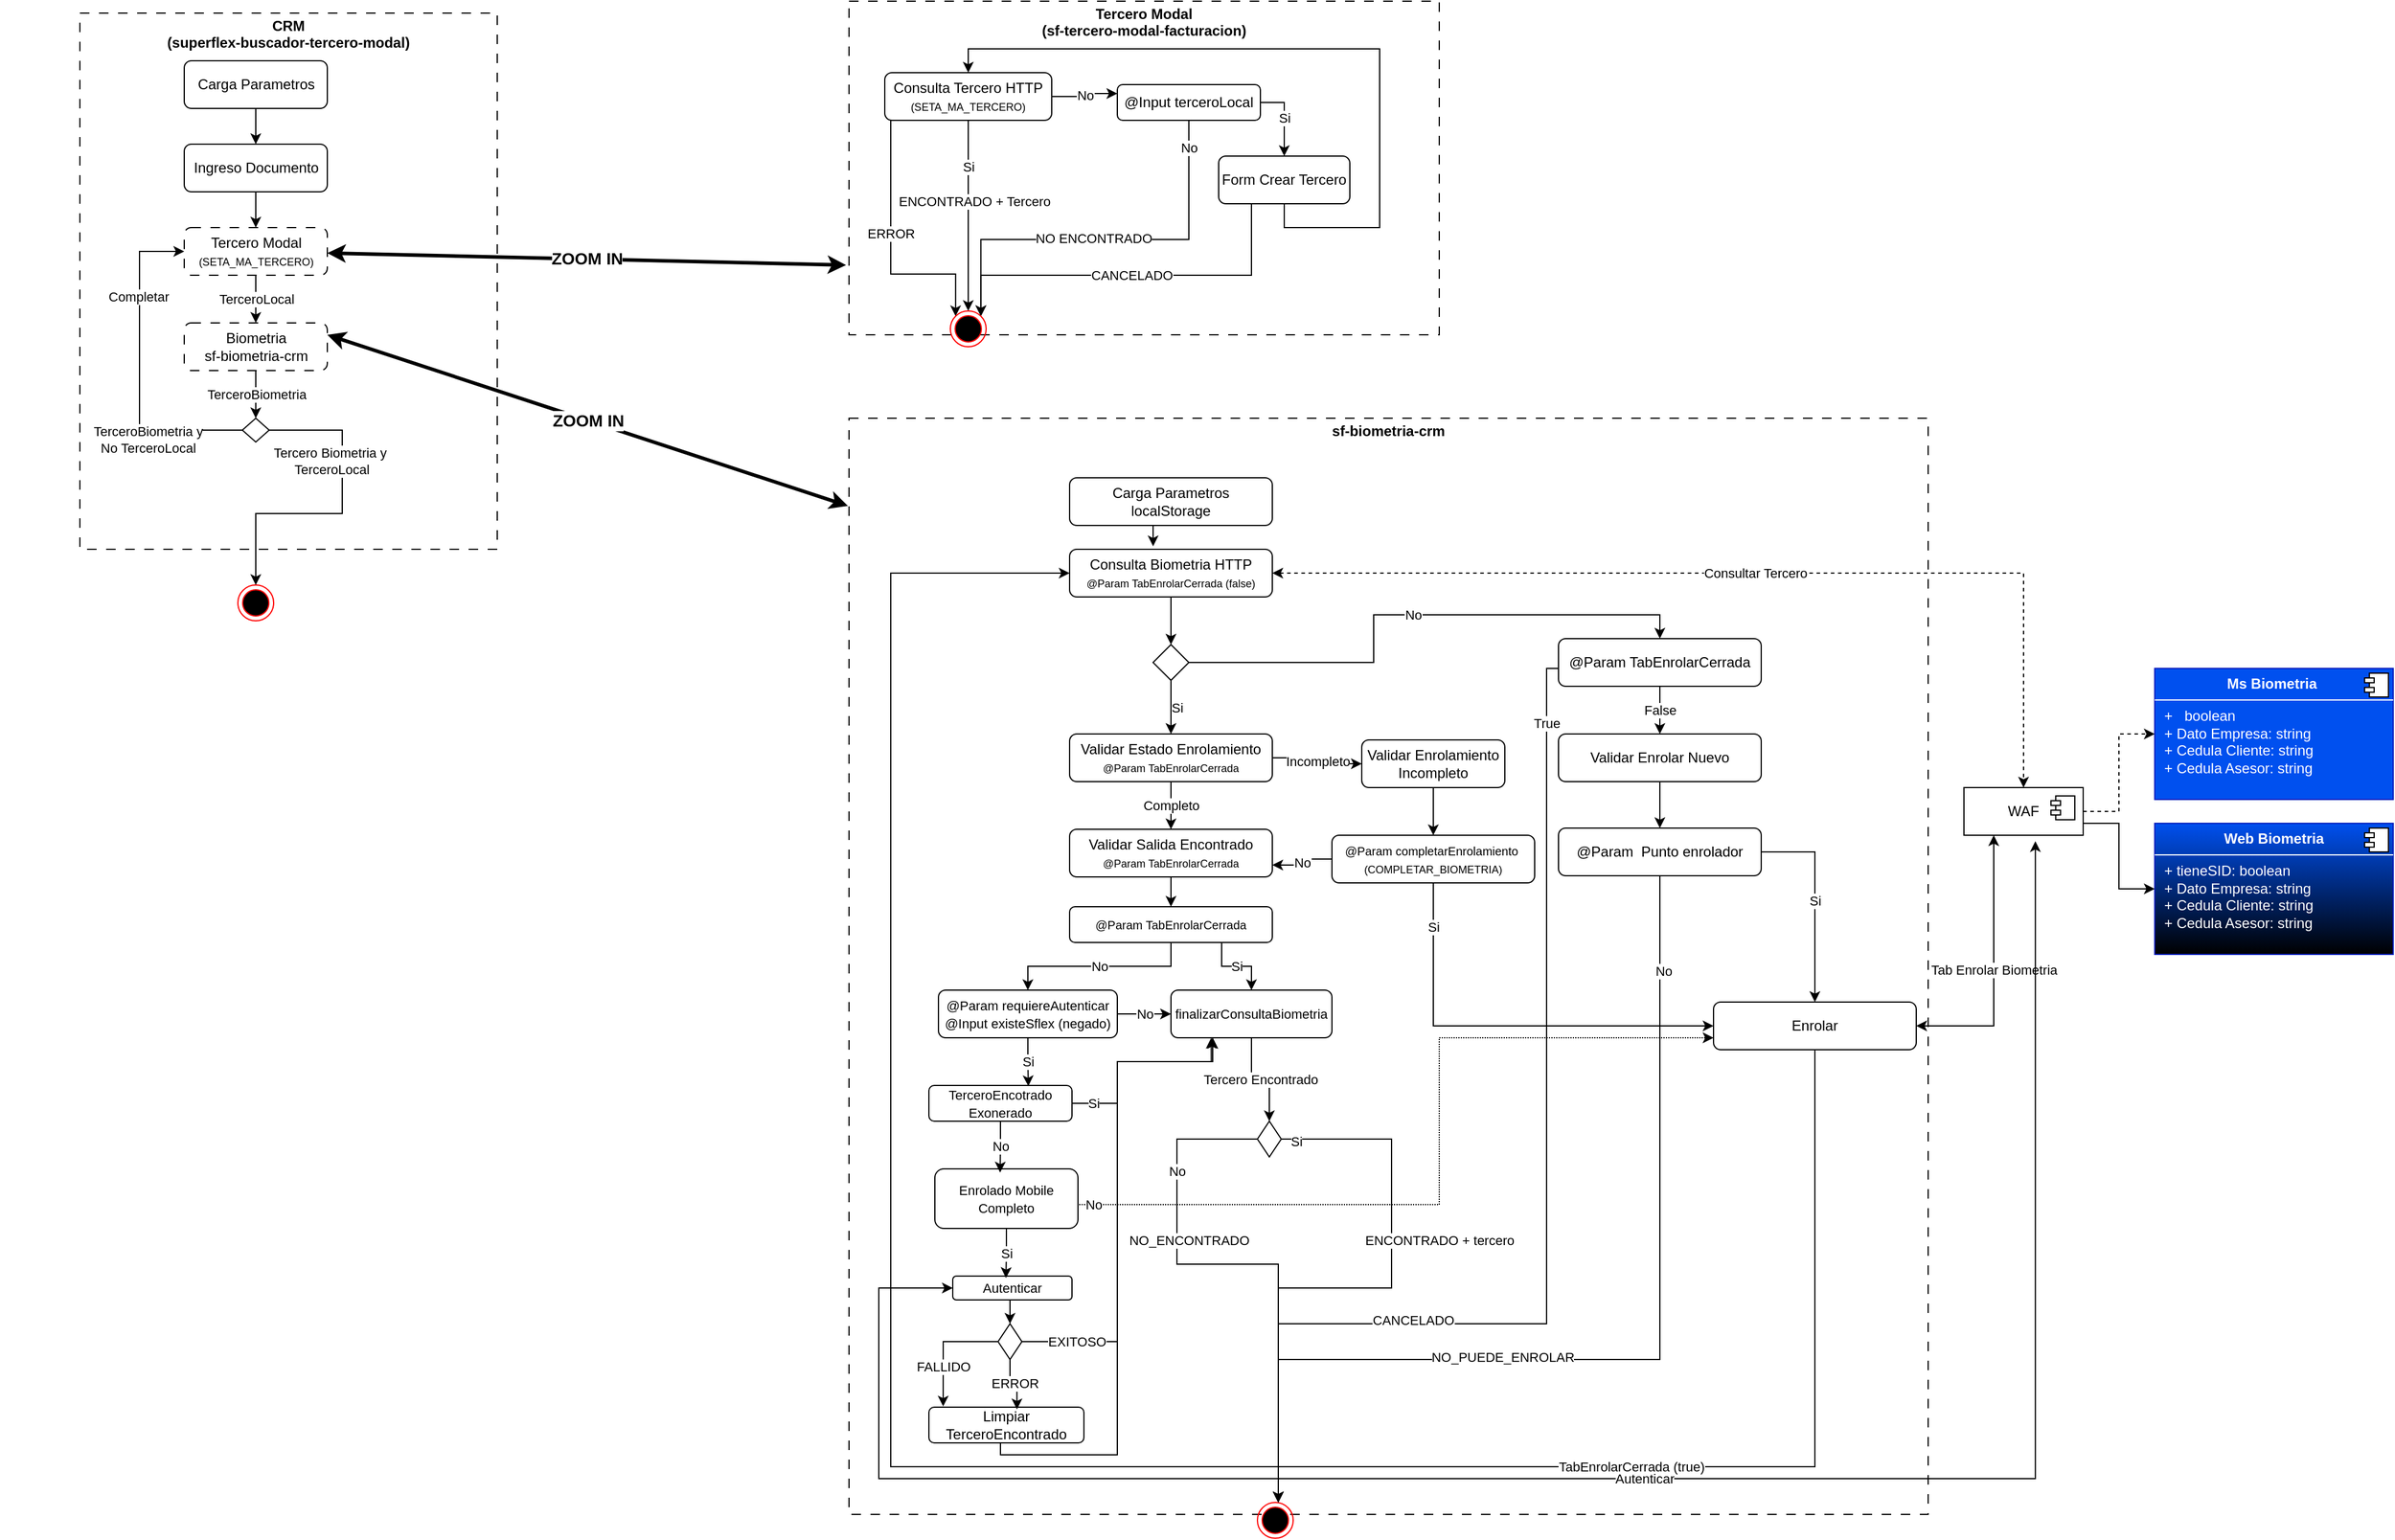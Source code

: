 <mxfile version="28.2.7" pages="3">
  <diagram name="Biometria" id="79feQSnU4Pidzu1CZ-s2">
    <mxGraphModel dx="2067" dy="664" grid="1" gridSize="10" guides="1" tooltips="1" connect="1" arrows="1" fold="1" page="1" pageScale="1" pageWidth="827" pageHeight="1169" math="0" shadow="0">
      <root>
        <mxCell id="0" />
        <mxCell id="1" parent="0" />
        <mxCell id="iM0kwQm8p51LJtU4cZIR-3" value="&lt;p style=&quot;margin:0px;margin-top:4px;text-align:center;&quot;&gt;&lt;b&gt;sf-biometria-crm&lt;/b&gt;&lt;/p&gt;" style="verticalAlign=top;align=left;overflow=fill;html=1;whiteSpace=wrap;fillColor=none;dashed=1;dashPattern=8 8;movable=1;resizable=1;rotatable=1;deletable=1;editable=1;locked=0;connectable=1;" parent="1" vertex="1">
          <mxGeometry x="635" y="380" width="905" height="920" as="geometry" />
        </mxCell>
        <mxCell id="RccVyEAkZwotTlq0w3yM-35" value="&lt;p style=&quot;margin:0px;margin-top:4px;text-align:center;&quot;&gt;&lt;b&gt;Tercero Modal&lt;br&gt;(&lt;/b&gt;&lt;span style=&quot;background-color: transparent; text-align: left;&quot;&gt;&lt;b&gt;sf-tercero-modal-facturacion&lt;/b&gt;&lt;/span&gt;&lt;b style=&quot;background-color: transparent; color: light-dark(rgb(0, 0, 0), rgb(255, 255, 255));&quot;&gt;)&lt;/b&gt;&lt;/p&gt;" style="verticalAlign=top;align=left;overflow=fill;html=1;whiteSpace=wrap;fillColor=none;dashed=1;dashPattern=8 8;movable=1;resizable=1;rotatable=1;deletable=1;editable=1;locked=0;connectable=1;" parent="1" vertex="1">
          <mxGeometry x="635" y="30" width="495" height="280" as="geometry" />
        </mxCell>
        <mxCell id="X6Sh0__TMbGUzA7Gqcqy-39" value="&lt;p style=&quot;margin:0px;margin-top:4px;text-align:center;&quot;&gt;&lt;b&gt;CRM&lt;br&gt;(&lt;/b&gt;&lt;span style=&quot;background-color: transparent; text-align: left;&quot;&gt;&lt;b&gt;superflex-buscador-tercero-modal&lt;/b&gt;&lt;/span&gt;&lt;b style=&quot;background-color: transparent; color: light-dark(rgb(0, 0, 0), rgb(255, 255, 255));&quot;&gt;)&lt;/b&gt;&lt;/p&gt;" style="verticalAlign=top;align=left;overflow=fill;html=1;whiteSpace=wrap;fillColor=none;dashed=1;dashPattern=8 8;movable=1;resizable=1;rotatable=1;deletable=1;editable=1;locked=0;connectable=1;" parent="1" vertex="1">
          <mxGeometry x="-10" y="40" width="350" height="450" as="geometry" />
        </mxCell>
        <mxCell id="RccVyEAkZwotTlq0w3yM-5" style="edgeStyle=orthogonalEdgeStyle;rounded=0;orthogonalLoop=1;jettySize=auto;html=1;exitX=0.5;exitY=1;exitDx=0;exitDy=0;entryX=0.5;entryY=0;entryDx=0;entryDy=0;" parent="1" source="HmaoinRIms51j2_bCa36-4" target="HmaoinRIms51j2_bCa36-5" edge="1">
          <mxGeometry relative="1" as="geometry" />
        </mxCell>
        <mxCell id="HmaoinRIms51j2_bCa36-4" value="Carga Parametros" style="rounded=1;whiteSpace=wrap;html=1;" parent="1" vertex="1">
          <mxGeometry x="77.5" y="80" width="120" height="40" as="geometry" />
        </mxCell>
        <mxCell id="RccVyEAkZwotTlq0w3yM-6" style="edgeStyle=orthogonalEdgeStyle;rounded=0;orthogonalLoop=1;jettySize=auto;html=1;exitX=0.5;exitY=1;exitDx=0;exitDy=0;entryX=0.5;entryY=0;entryDx=0;entryDy=0;" parent="1" source="HmaoinRIms51j2_bCa36-5" target="RccVyEAkZwotTlq0w3yM-1" edge="1">
          <mxGeometry relative="1" as="geometry" />
        </mxCell>
        <mxCell id="HmaoinRIms51j2_bCa36-5" value="Ingreso Documento" style="rounded=1;whiteSpace=wrap;html=1;" parent="1" vertex="1">
          <mxGeometry x="77.5" y="150" width="120" height="40" as="geometry" />
        </mxCell>
        <mxCell id="X6Sh0__TMbGUzA7Gqcqy-38" style="edgeStyle=orthogonalEdgeStyle;shape=filledEdge;rounded=0;orthogonalLoop=1;jettySize=auto;html=1;exitX=0;exitY=0.5;exitDx=0;exitDy=0;entryX=1;entryY=0.75;entryDx=0;entryDy=0;strokeColor=none;" parent="1" source="X6Sh0__TMbGUzA7Gqcqy-1" edge="1">
          <mxGeometry relative="1" as="geometry">
            <mxPoint x="-70" y="427.5" as="targetPoint" />
          </mxGeometry>
        </mxCell>
        <mxCell id="RwUqI0abXCMa0se8SLh3-4" value="TerceroBiometria" style="edgeStyle=orthogonalEdgeStyle;rounded=0;orthogonalLoop=1;jettySize=auto;html=1;exitX=0.5;exitY=1;exitDx=0;exitDy=0;entryX=0.5;entryY=0;entryDx=0;entryDy=0;" edge="1" parent="1" source="X6Sh0__TMbGUzA7Gqcqy-1" target="RwUqI0abXCMa0se8SLh3-3">
          <mxGeometry relative="1" as="geometry" />
        </mxCell>
        <mxCell id="X6Sh0__TMbGUzA7Gqcqy-1" value="Biometria&lt;br&gt;sf-biometria-crm" style="rounded=1;whiteSpace=wrap;html=1;dashed=1;dashPattern=8 8;" parent="1" vertex="1">
          <mxGeometry x="77.5" y="300" width="120" height="40" as="geometry" />
        </mxCell>
        <mxCell id="X6Sh0__TMbGUzA7Gqcqy-19" value="" style="ellipse;html=1;shape=endState;fillColor=#000000;strokeColor=#ff0000;" parent="1" vertex="1">
          <mxGeometry x="122.5" y="520" width="30" height="30" as="geometry" />
        </mxCell>
        <mxCell id="RccVyEAkZwotTlq0w3yM-40" value="TerceroLocal" style="edgeStyle=orthogonalEdgeStyle;rounded=0;orthogonalLoop=1;jettySize=auto;html=1;exitX=0.5;exitY=1;exitDx=0;exitDy=0;entryX=0.5;entryY=0;entryDx=0;entryDy=0;" parent="1" source="RccVyEAkZwotTlq0w3yM-1" target="X6Sh0__TMbGUzA7Gqcqy-1" edge="1">
          <mxGeometry relative="1" as="geometry" />
        </mxCell>
        <mxCell id="RccVyEAkZwotTlq0w3yM-1" value="Tercero Modal&lt;br&gt;&lt;font style=&quot;font-size: 9px;&quot;&gt;(SETA_MA_TERCERO)&lt;/font&gt;" style="rounded=1;whiteSpace=wrap;html=1;dashed=1;dashPattern=8 8;" parent="1" vertex="1">
          <mxGeometry x="77.5" y="220" width="120" height="40" as="geometry" />
        </mxCell>
        <mxCell id="RccVyEAkZwotTlq0w3yM-29" value="Si" style="edgeStyle=orthogonalEdgeStyle;rounded=0;orthogonalLoop=1;jettySize=auto;html=1;exitX=1;exitY=0.5;exitDx=0;exitDy=0;entryX=0.5;entryY=0;entryDx=0;entryDy=0;" parent="1" source="RccVyEAkZwotTlq0w3yM-19" target="RccVyEAkZwotTlq0w3yM-21" edge="1">
          <mxGeometry relative="1" as="geometry" />
        </mxCell>
        <mxCell id="RccVyEAkZwotTlq0w3yM-30" value="No" style="edgeStyle=orthogonalEdgeStyle;rounded=0;orthogonalLoop=1;jettySize=auto;html=1;exitX=0.5;exitY=1;exitDx=0;exitDy=0;entryX=1;entryY=0;entryDx=0;entryDy=0;" parent="1" source="RccVyEAkZwotTlq0w3yM-19" target="RccVyEAkZwotTlq0w3yM-24" edge="1">
          <mxGeometry x="-0.868" relative="1" as="geometry">
            <Array as="points">
              <mxPoint x="920" y="230" />
              <mxPoint x="746" y="230" />
            </Array>
            <mxPoint as="offset" />
          </mxGeometry>
        </mxCell>
        <mxCell id="s5DtrQqLhLhF_YjMLTpa-4" value="NO ENCONTRADO" style="edgeLabel;html=1;align=center;verticalAlign=middle;resizable=0;points=[];" parent="RccVyEAkZwotTlq0w3yM-30" vertex="1" connectable="0">
          <mxGeometry x="0.247" y="-1" relative="1" as="geometry">
            <mxPoint x="31" as="offset" />
          </mxGeometry>
        </mxCell>
        <mxCell id="RccVyEAkZwotTlq0w3yM-19" value="@Input terceroLocal" style="rounded=1;whiteSpace=wrap;html=1;" parent="1" vertex="1">
          <mxGeometry x="860" y="100" width="120" height="30" as="geometry" />
        </mxCell>
        <mxCell id="RccVyEAkZwotTlq0w3yM-22" value="No" style="edgeStyle=orthogonalEdgeStyle;rounded=0;orthogonalLoop=1;jettySize=auto;html=1;exitX=1;exitY=0.5;exitDx=0;exitDy=0;entryX=0;entryY=0.25;entryDx=0;entryDy=0;" parent="1" source="RccVyEAkZwotTlq0w3yM-20" target="RccVyEAkZwotTlq0w3yM-19" edge="1">
          <mxGeometry relative="1" as="geometry" />
        </mxCell>
        <mxCell id="RccVyEAkZwotTlq0w3yM-23" style="edgeStyle=orthogonalEdgeStyle;rounded=0;orthogonalLoop=1;jettySize=auto;html=1;exitX=0.5;exitY=1;exitDx=0;exitDy=0;entryX=0.5;entryY=0;entryDx=0;entryDy=0;" parent="1" source="RccVyEAkZwotTlq0w3yM-20" target="RccVyEAkZwotTlq0w3yM-24" edge="1">
          <mxGeometry relative="1" as="geometry">
            <mxPoint x="755" y="220" as="targetPoint" />
            <Array as="points">
              <mxPoint x="735" y="180" />
              <mxPoint x="735" y="180" />
            </Array>
          </mxGeometry>
        </mxCell>
        <mxCell id="RccVyEAkZwotTlq0w3yM-25" value="Si" style="edgeLabel;html=1;align=center;verticalAlign=middle;resizable=0;points=[];" parent="RccVyEAkZwotTlq0w3yM-23" vertex="1" connectable="0">
          <mxGeometry x="0.061" relative="1" as="geometry">
            <mxPoint y="-46" as="offset" />
          </mxGeometry>
        </mxCell>
        <mxCell id="s5DtrQqLhLhF_YjMLTpa-3" value="ENCONTRADO + Tercero" style="edgeLabel;html=1;align=center;verticalAlign=middle;resizable=0;points=[];" parent="RccVyEAkZwotTlq0w3yM-23" vertex="1" connectable="0">
          <mxGeometry x="-0.006" y="1" relative="1" as="geometry">
            <mxPoint x="4" y="-12" as="offset" />
          </mxGeometry>
        </mxCell>
        <mxCell id="NqkHX3YFLql1CINNXmnb-1" value="ERROR" style="edgeStyle=orthogonalEdgeStyle;rounded=0;orthogonalLoop=1;jettySize=auto;html=1;exitX=0.25;exitY=1;exitDx=0;exitDy=0;entryX=0;entryY=0;entryDx=0;entryDy=0;" parent="1" source="RccVyEAkZwotTlq0w3yM-20" target="RccVyEAkZwotTlq0w3yM-24" edge="1">
          <mxGeometry relative="1" as="geometry">
            <Array as="points">
              <mxPoint x="670" y="130" />
              <mxPoint x="670" y="259" />
            </Array>
          </mxGeometry>
        </mxCell>
        <mxCell id="RccVyEAkZwotTlq0w3yM-20" value="Consulta Tercero HTTP&lt;br&gt;&lt;font style=&quot;font-size: 9px;&quot;&gt;(SETA_MA_TERCERO)&lt;/font&gt;" style="rounded=1;whiteSpace=wrap;html=1;" parent="1" vertex="1">
          <mxGeometry x="665" y="90" width="140" height="40" as="geometry" />
        </mxCell>
        <mxCell id="RccVyEAkZwotTlq0w3yM-36" style="edgeStyle=orthogonalEdgeStyle;rounded=0;orthogonalLoop=1;jettySize=auto;html=1;exitX=0.5;exitY=1;exitDx=0;exitDy=0;entryX=0.5;entryY=0;entryDx=0;entryDy=0;" parent="1" source="RccVyEAkZwotTlq0w3yM-21" target="RccVyEAkZwotTlq0w3yM-20" edge="1">
          <mxGeometry relative="1" as="geometry">
            <Array as="points">
              <mxPoint x="1000" y="220" />
              <mxPoint x="1080" y="220" />
              <mxPoint x="1080" y="70" />
              <mxPoint x="735" y="70" />
            </Array>
          </mxGeometry>
        </mxCell>
        <mxCell id="NqkHX3YFLql1CINNXmnb-2" value="CANCELADO" style="edgeStyle=orthogonalEdgeStyle;rounded=0;orthogonalLoop=1;jettySize=auto;html=1;exitX=0.25;exitY=1;exitDx=0;exitDy=0;entryX=1;entryY=0;entryDx=0;entryDy=0;" parent="1" source="RccVyEAkZwotTlq0w3yM-21" target="RccVyEAkZwotTlq0w3yM-24" edge="1">
          <mxGeometry relative="1" as="geometry">
            <Array as="points">
              <mxPoint x="973" y="260" />
              <mxPoint x="746" y="260" />
            </Array>
          </mxGeometry>
        </mxCell>
        <mxCell id="RccVyEAkZwotTlq0w3yM-21" value="Form Crear Tercero" style="rounded=1;whiteSpace=wrap;html=1;" parent="1" vertex="1">
          <mxGeometry x="945" y="160" width="110" height="40" as="geometry" />
        </mxCell>
        <mxCell id="RccVyEAkZwotTlq0w3yM-24" value="" style="ellipse;html=1;shape=endState;fillColor=#000000;strokeColor=#ff0000;" parent="1" vertex="1">
          <mxGeometry x="720" y="290" width="30" height="30" as="geometry" />
        </mxCell>
        <mxCell id="RccVyEAkZwotTlq0w3yM-37" value="&lt;b&gt;&lt;font style=&quot;font-size: 14px;&quot;&gt;ZOOM IN&lt;/font&gt;&lt;/b&gt;" style="rounded=0;orthogonalLoop=1;jettySize=auto;html=1;entryX=-0.005;entryY=0.791;entryDx=0;entryDy=0;entryPerimeter=0;strokeWidth=3;startArrow=classic;startFill=1;" parent="1" source="RccVyEAkZwotTlq0w3yM-1" target="RccVyEAkZwotTlq0w3yM-35" edge="1">
          <mxGeometry relative="1" as="geometry" />
        </mxCell>
        <mxCell id="RccVyEAkZwotTlq0w3yM-44" value="Consultar Tercero" style="edgeStyle=orthogonalEdgeStyle;rounded=0;orthogonalLoop=1;jettySize=auto;html=1;exitX=1;exitY=0.5;exitDx=0;exitDy=0;entryX=0.5;entryY=0;entryDx=0;entryDy=0;dashed=1;startArrow=classic;startFill=1;strokeColor=light-dark(#000000,#3399FF);" parent="1" source="RccVyEAkZwotTlq0w3yM-41" target="RccVyEAkZwotTlq0w3yM-49" edge="1">
          <mxGeometry relative="1" as="geometry">
            <mxPoint x="1270" y="510" as="targetPoint" />
          </mxGeometry>
        </mxCell>
        <mxCell id="RccVyEAkZwotTlq0w3yM-55" style="edgeStyle=orthogonalEdgeStyle;rounded=0;orthogonalLoop=1;jettySize=auto;html=1;exitX=0.5;exitY=1;exitDx=0;exitDy=0;entryX=0.5;entryY=0;entryDx=0;entryDy=0;" parent="1" source="RccVyEAkZwotTlq0w3yM-41" target="RccVyEAkZwotTlq0w3yM-54" edge="1">
          <mxGeometry relative="1" as="geometry" />
        </mxCell>
        <mxCell id="RccVyEAkZwotTlq0w3yM-41" value="Consulta Biometria HTTP&lt;br&gt;&lt;font style=&quot;font-size: 9px;&quot;&gt;@Param TabEnrolarCerrada (false)&lt;/font&gt;" style="rounded=1;whiteSpace=wrap;html=1;" parent="1" vertex="1">
          <mxGeometry x="820" y="490" width="170" height="40" as="geometry" />
        </mxCell>
        <mxCell id="RccVyEAkZwotTlq0w3yM-45" value="&lt;p style=&quot;margin:0px;margin-top:6px;text-align:center;&quot;&gt;&lt;b&gt;Web Biometria&lt;/b&gt;&lt;/p&gt;&lt;hr size=&quot;1&quot; style=&quot;border-style:solid;&quot;&gt;&lt;p style=&quot;margin:0px;margin-left:8px;&quot;&gt;+ tieneSID: boolean&lt;br&gt;+ Dato Empresa: string&lt;/p&gt;&lt;p style=&quot;margin:0px;margin-left:8px;&quot;&gt;+ Cedula Cliente: string&lt;/p&gt;&lt;p style=&quot;margin:0px;margin-left:8px;&quot;&gt;+ Cedula Asesor: string&lt;br&gt;&lt;/p&gt;" style="align=left;overflow=fill;html=1;dropTarget=0;whiteSpace=wrap;fillColor=#0050ef;fontColor=#ffffff;strokeColor=#001DBC;gradientColor=default;" parent="1" vertex="1">
          <mxGeometry x="1730" y="720" width="200" height="110" as="geometry" />
        </mxCell>
        <mxCell id="RccVyEAkZwotTlq0w3yM-46" value="" style="shape=component;jettyWidth=8;jettyHeight=4;" parent="RccVyEAkZwotTlq0w3yM-45" vertex="1">
          <mxGeometry x="1" width="20" height="20" relative="1" as="geometry">
            <mxPoint x="-24" y="4" as="offset" />
          </mxGeometry>
        </mxCell>
        <mxCell id="RccVyEAkZwotTlq0w3yM-47" value="&lt;p style=&quot;margin:0px;margin-top:6px;text-align:center;&quot;&gt;&lt;b&gt;Ms Biometria&amp;nbsp;&lt;/b&gt;&lt;/p&gt;&lt;hr size=&quot;1&quot; style=&quot;border-style:solid;&quot;&gt;&lt;p style=&quot;margin:0px;margin-left:8px;&quot;&gt;+&amp;nbsp; &amp;nbsp;boolean&lt;br&gt;+ Dato Empresa: string&lt;/p&gt;&lt;p style=&quot;margin:0px;margin-left:8px;&quot;&gt;+ Cedula Cliente: string&lt;/p&gt;&lt;p style=&quot;margin:0px;margin-left:8px;&quot;&gt;+ Cedula Asesor: string&lt;/p&gt;" style="align=left;overflow=fill;html=1;dropTarget=0;whiteSpace=wrap;fillColor=#0050ef;fontColor=#ffffff;strokeColor=#001DBC;" parent="1" vertex="1">
          <mxGeometry x="1730" y="590" width="200" height="110" as="geometry" />
        </mxCell>
        <mxCell id="RccVyEAkZwotTlq0w3yM-48" value="" style="shape=component;jettyWidth=8;jettyHeight=4;" parent="RccVyEAkZwotTlq0w3yM-47" vertex="1">
          <mxGeometry x="1" width="20" height="20" relative="1" as="geometry">
            <mxPoint x="-24" y="4" as="offset" />
          </mxGeometry>
        </mxCell>
        <mxCell id="RccVyEAkZwotTlq0w3yM-51" style="edgeStyle=orthogonalEdgeStyle;rounded=0;orthogonalLoop=1;jettySize=auto;html=1;exitX=1;exitY=0.5;exitDx=0;exitDy=0;entryX=0;entryY=0.5;entryDx=0;entryDy=0;dashed=1;strokeColor=light-dark(#000000,#66B2FF);" parent="1" source="RccVyEAkZwotTlq0w3yM-49" target="RccVyEAkZwotTlq0w3yM-47" edge="1">
          <mxGeometry relative="1" as="geometry">
            <mxPoint x="1580" y="670" as="targetPoint" />
          </mxGeometry>
        </mxCell>
        <mxCell id="RccVyEAkZwotTlq0w3yM-52" style="edgeStyle=orthogonalEdgeStyle;rounded=0;orthogonalLoop=1;jettySize=auto;html=1;exitX=1;exitY=0.75;exitDx=0;exitDy=0;entryX=0;entryY=0.5;entryDx=0;entryDy=0;strokeColor=light-dark(#000000,#66B2FF);" parent="1" source="RccVyEAkZwotTlq0w3yM-49" target="RccVyEAkZwotTlq0w3yM-45" edge="1">
          <mxGeometry relative="1" as="geometry" />
        </mxCell>
        <mxCell id="RccVyEAkZwotTlq0w3yM-49" value="WAF" style="html=1;dropTarget=0;whiteSpace=wrap;" parent="1" vertex="1">
          <mxGeometry x="1570" y="690" width="100" height="40" as="geometry" />
        </mxCell>
        <mxCell id="RccVyEAkZwotTlq0w3yM-50" value="" style="shape=module;jettyWidth=8;jettyHeight=4;" parent="RccVyEAkZwotTlq0w3yM-49" vertex="1">
          <mxGeometry x="1" width="20" height="20" relative="1" as="geometry">
            <mxPoint x="-27" y="7" as="offset" />
          </mxGeometry>
        </mxCell>
        <mxCell id="RccVyEAkZwotTlq0w3yM-59" value="Completo" style="edgeStyle=orthogonalEdgeStyle;rounded=0;orthogonalLoop=1;jettySize=auto;html=1;exitX=0.5;exitY=1;exitDx=0;exitDy=0;" parent="1" source="RccVyEAkZwotTlq0w3yM-53" target="RccVyEAkZwotTlq0w3yM-58" edge="1">
          <mxGeometry relative="1" as="geometry" />
        </mxCell>
        <mxCell id="RccVyEAkZwotTlq0w3yM-61" value="Incompleto" style="edgeStyle=orthogonalEdgeStyle;rounded=0;orthogonalLoop=1;jettySize=auto;html=1;exitX=1;exitY=0.5;exitDx=0;exitDy=0;" parent="1" source="RccVyEAkZwotTlq0w3yM-53" target="RccVyEAkZwotTlq0w3yM-60" edge="1">
          <mxGeometry relative="1" as="geometry" />
        </mxCell>
        <mxCell id="RccVyEAkZwotTlq0w3yM-53" value="Validar Estado Enrolamiento&lt;br&gt;&lt;font style=&quot;font-size: 9px;&quot;&gt;@Param TabEnrolarCerrada&lt;/font&gt;" style="rounded=1;whiteSpace=wrap;html=1;" parent="1" vertex="1">
          <mxGeometry x="820" y="645" width="170" height="40" as="geometry" />
        </mxCell>
        <mxCell id="RccVyEAkZwotTlq0w3yM-56" style="edgeStyle=orthogonalEdgeStyle;rounded=0;orthogonalLoop=1;jettySize=auto;html=1;exitX=0.5;exitY=1;exitDx=0;exitDy=0;entryX=0.5;entryY=0;entryDx=0;entryDy=0;" parent="1" source="RccVyEAkZwotTlq0w3yM-54" target="RccVyEAkZwotTlq0w3yM-53" edge="1">
          <mxGeometry relative="1" as="geometry" />
        </mxCell>
        <mxCell id="RccVyEAkZwotTlq0w3yM-57" value="Si" style="edgeLabel;html=1;align=center;verticalAlign=middle;resizable=0;points=[];" parent="RccVyEAkZwotTlq0w3yM-56" vertex="1" connectable="0">
          <mxGeometry x="-0.011" y="5" relative="1" as="geometry">
            <mxPoint as="offset" />
          </mxGeometry>
        </mxCell>
        <mxCell id="RccVyEAkZwotTlq0w3yM-63" value="No" style="edgeStyle=orthogonalEdgeStyle;rounded=0;orthogonalLoop=1;jettySize=auto;html=1;exitX=1;exitY=0.5;exitDx=0;exitDy=0;entryX=0.5;entryY=0;entryDx=0;entryDy=0;" parent="1" source="RccVyEAkZwotTlq0w3yM-54" target="RccVyEAkZwotTlq0w3yM-77" edge="1">
          <mxGeometry relative="1" as="geometry" />
        </mxCell>
        <mxCell id="RccVyEAkZwotTlq0w3yM-54" value="" style="rhombus;whiteSpace=wrap;html=1;" parent="1" vertex="1">
          <mxGeometry x="890" y="570" width="30" height="30" as="geometry" />
        </mxCell>
        <mxCell id="RccVyEAkZwotTlq0w3yM-86" style="edgeStyle=orthogonalEdgeStyle;rounded=0;orthogonalLoop=1;jettySize=auto;html=1;exitX=0.5;exitY=1;exitDx=0;exitDy=0;entryX=0.5;entryY=0;entryDx=0;entryDy=0;" parent="1" source="RccVyEAkZwotTlq0w3yM-58" target="RccVyEAkZwotTlq0w3yM-85" edge="1">
          <mxGeometry relative="1" as="geometry" />
        </mxCell>
        <mxCell id="RccVyEAkZwotTlq0w3yM-58" value="Validar Salida Encontrado&lt;br&gt;&lt;span style=&quot;font-size: 9px;&quot;&gt;@Param TabEnrolarCerrada&lt;/span&gt;" style="rounded=1;whiteSpace=wrap;html=1;" parent="1" vertex="1">
          <mxGeometry x="820" y="725" width="170" height="40" as="geometry" />
        </mxCell>
        <mxCell id="RccVyEAkZwotTlq0w3yM-82" style="edgeStyle=orthogonalEdgeStyle;rounded=0;orthogonalLoop=1;jettySize=auto;html=1;exitX=0.5;exitY=1;exitDx=0;exitDy=0;" parent="1" source="RccVyEAkZwotTlq0w3yM-60" target="RccVyEAkZwotTlq0w3yM-81" edge="1">
          <mxGeometry relative="1" as="geometry" />
        </mxCell>
        <mxCell id="RccVyEAkZwotTlq0w3yM-60" value="Validar Enrolamiento Incompleto" style="rounded=1;whiteSpace=wrap;html=1;" parent="1" vertex="1">
          <mxGeometry x="1065" y="650" width="120" height="40" as="geometry" />
        </mxCell>
        <mxCell id="RccVyEAkZwotTlq0w3yM-67" style="edgeStyle=orthogonalEdgeStyle;rounded=0;orthogonalLoop=1;jettySize=auto;html=1;exitX=0.5;exitY=1;exitDx=0;exitDy=0;entryX=0.5;entryY=0;entryDx=0;entryDy=0;" parent="1" source="RccVyEAkZwotTlq0w3yM-62" target="RccVyEAkZwotTlq0w3yM-66" edge="1">
          <mxGeometry relative="1" as="geometry" />
        </mxCell>
        <mxCell id="RccVyEAkZwotTlq0w3yM-62" value="Validar Enrolar Nuevo" style="rounded=1;whiteSpace=wrap;html=1;" parent="1" vertex="1">
          <mxGeometry x="1230" y="645" width="170" height="40" as="geometry" />
        </mxCell>
        <mxCell id="RccVyEAkZwotTlq0w3yM-64" value="" style="ellipse;html=1;shape=endState;fillColor=#000000;strokeColor=#ff0000;" parent="1" vertex="1">
          <mxGeometry x="977.5" y="1290" width="30" height="30" as="geometry" />
        </mxCell>
        <mxCell id="RccVyEAkZwotTlq0w3yM-68" style="edgeStyle=orthogonalEdgeStyle;rounded=0;orthogonalLoop=1;jettySize=auto;html=1;exitX=0.5;exitY=1;exitDx=0;exitDy=0;entryX=0.5;entryY=0;entryDx=0;entryDy=0;" parent="1" source="RccVyEAkZwotTlq0w3yM-66" edge="1">
          <mxGeometry relative="1" as="geometry">
            <Array as="points">
              <mxPoint x="1315" y="1170" />
              <mxPoint x="995" y="1170" />
            </Array>
            <mxPoint x="995" y="1290" as="targetPoint" />
          </mxGeometry>
        </mxCell>
        <mxCell id="RccVyEAkZwotTlq0w3yM-69" value="NO_PUEDE_ENROLAR" style="edgeLabel;html=1;align=center;verticalAlign=middle;resizable=0;points=[];" parent="RccVyEAkZwotTlq0w3yM-68" vertex="1" connectable="0">
          <mxGeometry x="-0.022" y="-2" relative="1" as="geometry">
            <mxPoint x="-125" as="offset" />
          </mxGeometry>
        </mxCell>
        <mxCell id="RccVyEAkZwotTlq0w3yM-72" value="No" style="edgeLabel;html=1;align=center;verticalAlign=middle;resizable=0;points=[];" parent="RccVyEAkZwotTlq0w3yM-68" vertex="1" connectable="0">
          <mxGeometry x="-0.811" y="3" relative="1" as="geometry">
            <mxPoint as="offset" />
          </mxGeometry>
        </mxCell>
        <mxCell id="RccVyEAkZwotTlq0w3yM-75" value="Si" style="edgeStyle=orthogonalEdgeStyle;rounded=0;orthogonalLoop=1;jettySize=auto;html=1;exitX=1;exitY=0.5;exitDx=0;exitDy=0;entryX=0.5;entryY=0;entryDx=0;entryDy=0;" parent="1" source="RccVyEAkZwotTlq0w3yM-66" target="RccVyEAkZwotTlq0w3yM-70" edge="1">
          <mxGeometry relative="1" as="geometry" />
        </mxCell>
        <mxCell id="RccVyEAkZwotTlq0w3yM-66" value="@Param&amp;nbsp; Punto enrolador" style="rounded=1;whiteSpace=wrap;html=1;" parent="1" vertex="1">
          <mxGeometry x="1230" y="724" width="170" height="40" as="geometry" />
        </mxCell>
        <mxCell id="RccVyEAkZwotTlq0w3yM-73" value="Tab Enrolar Biometria" style="edgeStyle=orthogonalEdgeStyle;rounded=0;orthogonalLoop=1;jettySize=auto;html=1;exitX=1;exitY=0.5;exitDx=0;exitDy=0;entryX=0.25;entryY=1;entryDx=0;entryDy=0;startArrow=classic;startFill=1;strokeColor=light-dark(#000000,#66B2FF);" parent="1" source="RccVyEAkZwotTlq0w3yM-70" target="RccVyEAkZwotTlq0w3yM-49" edge="1">
          <mxGeometry relative="1" as="geometry" />
        </mxCell>
        <mxCell id="RccVyEAkZwotTlq0w3yM-74" value="TabEnrolarCerrada (true)" style="edgeStyle=orthogonalEdgeStyle;rounded=0;orthogonalLoop=1;jettySize=auto;html=1;exitX=0.5;exitY=1;exitDx=0;exitDy=0;entryX=0;entryY=0.5;entryDx=0;entryDy=0;" parent="1" source="RccVyEAkZwotTlq0w3yM-70" target="RccVyEAkZwotTlq0w3yM-41" edge="1">
          <mxGeometry x="-0.502" relative="1" as="geometry">
            <Array as="points">
              <mxPoint x="1445" y="1260" />
              <mxPoint x="670" y="1260" />
              <mxPoint x="670" y="510" />
            </Array>
            <mxPoint as="offset" />
          </mxGeometry>
        </mxCell>
        <mxCell id="RccVyEAkZwotTlq0w3yM-70" value="Enrolar" style="rounded=1;whiteSpace=wrap;html=1;" parent="1" vertex="1">
          <mxGeometry x="1360" y="870" width="170" height="40" as="geometry" />
        </mxCell>
        <mxCell id="RccVyEAkZwotTlq0w3yM-78" value="True" style="edgeStyle=orthogonalEdgeStyle;rounded=0;orthogonalLoop=1;jettySize=auto;html=1;exitX=0;exitY=0.5;exitDx=0;exitDy=0;entryX=0.5;entryY=0;entryDx=0;entryDy=0;" parent="1" source="RccVyEAkZwotTlq0w3yM-77" edge="1">
          <mxGeometry x="-0.87" relative="1" as="geometry">
            <mxPoint x="995" y="1290" as="targetPoint" />
            <Array as="points">
              <mxPoint x="1230" y="590" />
              <mxPoint x="1220" y="590" />
              <mxPoint x="1220" y="1140" />
              <mxPoint x="995" y="1140" />
            </Array>
            <mxPoint as="offset" />
          </mxGeometry>
        </mxCell>
        <mxCell id="RccVyEAkZwotTlq0w3yM-80" value="CANCELADO" style="edgeLabel;html=1;align=center;verticalAlign=middle;resizable=0;points=[];" parent="RccVyEAkZwotTlq0w3yM-78" vertex="1" connectable="0">
          <mxGeometry x="0.44" y="-3" relative="1" as="geometry">
            <mxPoint as="offset" />
          </mxGeometry>
        </mxCell>
        <mxCell id="RccVyEAkZwotTlq0w3yM-79" value="False" style="edgeStyle=orthogonalEdgeStyle;rounded=0;orthogonalLoop=1;jettySize=auto;html=1;exitX=0.5;exitY=1;exitDx=0;exitDy=0;entryX=0.5;entryY=0;entryDx=0;entryDy=0;" parent="1" source="RccVyEAkZwotTlq0w3yM-77" target="RccVyEAkZwotTlq0w3yM-62" edge="1">
          <mxGeometry relative="1" as="geometry" />
        </mxCell>
        <mxCell id="RccVyEAkZwotTlq0w3yM-77" value="@Param TabEnrolarCerrada" style="rounded=1;whiteSpace=wrap;html=1;" parent="1" vertex="1">
          <mxGeometry x="1230" y="565" width="170" height="40" as="geometry" />
        </mxCell>
        <mxCell id="RccVyEAkZwotTlq0w3yM-83" value="Si" style="edgeStyle=orthogonalEdgeStyle;rounded=0;orthogonalLoop=1;jettySize=auto;html=1;exitX=0.5;exitY=1;exitDx=0;exitDy=0;entryX=0;entryY=0.5;entryDx=0;entryDy=0;" parent="1" source="RccVyEAkZwotTlq0w3yM-81" target="RccVyEAkZwotTlq0w3yM-70" edge="1">
          <mxGeometry x="-0.8" relative="1" as="geometry">
            <mxPoint y="1" as="offset" />
          </mxGeometry>
        </mxCell>
        <mxCell id="RccVyEAkZwotTlq0w3yM-92" value="No" style="edgeStyle=orthogonalEdgeStyle;rounded=0;orthogonalLoop=1;jettySize=auto;html=1;exitX=0;exitY=0.5;exitDx=0;exitDy=0;entryX=1;entryY=0.75;entryDx=0;entryDy=0;" parent="1" source="RccVyEAkZwotTlq0w3yM-81" target="RccVyEAkZwotTlq0w3yM-58" edge="1">
          <mxGeometry relative="1" as="geometry" />
        </mxCell>
        <mxCell id="RccVyEAkZwotTlq0w3yM-81" value="&lt;font style=&quot;font-size: 10px;&quot;&gt;@Param completarEnrolamiento&amp;nbsp;&lt;/font&gt;&lt;br&gt;&lt;font style=&quot;font-size: 9px;&quot;&gt;(COMPLETAR_BIOMETRIA)&lt;/font&gt;" style="rounded=1;whiteSpace=wrap;html=1;" parent="1" vertex="1">
          <mxGeometry x="1040" y="730" width="170" height="40" as="geometry" />
        </mxCell>
        <mxCell id="RccVyEAkZwotTlq0w3yM-109" value="No" style="edgeStyle=orthogonalEdgeStyle;rounded=0;orthogonalLoop=1;jettySize=auto;html=1;exitX=0.5;exitY=1;exitDx=0;exitDy=0;entryX=0.5;entryY=0;entryDx=0;entryDy=0;" parent="1" source="RccVyEAkZwotTlq0w3yM-85" target="RccVyEAkZwotTlq0w3yM-108" edge="1">
          <mxGeometry relative="1" as="geometry" />
        </mxCell>
        <mxCell id="pKxpvZPR-SH0c5vI5iER-2" value="Si" style="edgeStyle=orthogonalEdgeStyle;rounded=0;orthogonalLoop=1;jettySize=auto;html=1;exitX=0.75;exitY=1;exitDx=0;exitDy=0;entryX=0.5;entryY=0;entryDx=0;entryDy=0;" parent="1" source="RccVyEAkZwotTlq0w3yM-85" target="RccVyEAkZwotTlq0w3yM-89" edge="1">
          <mxGeometry relative="1" as="geometry" />
        </mxCell>
        <mxCell id="RccVyEAkZwotTlq0w3yM-85" value="&lt;font style=&quot;font-size: 10px;&quot;&gt;@Param TabEnrolarCerrada&lt;/font&gt;" style="rounded=1;whiteSpace=wrap;html=1;" parent="1" vertex="1">
          <mxGeometry x="820" y="790" width="170" height="30" as="geometry" />
        </mxCell>
        <mxCell id="RccVyEAkZwotTlq0w3yM-98" value="Tercero Encontrado" style="edgeStyle=orthogonalEdgeStyle;rounded=0;orthogonalLoop=1;jettySize=auto;html=1;exitX=0.5;exitY=1;exitDx=0;exitDy=0;entryX=0.5;entryY=0;entryDx=0;entryDy=0;" parent="1" source="RccVyEAkZwotTlq0w3yM-89" target="RccVyEAkZwotTlq0w3yM-97" edge="1">
          <mxGeometry relative="1" as="geometry" />
        </mxCell>
        <mxCell id="RccVyEAkZwotTlq0w3yM-89" value="&lt;font style=&quot;font-size: 11px;&quot;&gt;finalizarConsultaBiometria&lt;/font&gt;" style="rounded=1;whiteSpace=wrap;html=1;" parent="1" vertex="1">
          <mxGeometry x="905" y="860" width="135" height="40" as="geometry" />
        </mxCell>
        <mxCell id="RccVyEAkZwotTlq0w3yM-101" style="edgeStyle=orthogonalEdgeStyle;rounded=0;orthogonalLoop=1;jettySize=auto;html=1;exitX=1;exitY=0.5;exitDx=0;exitDy=0;entryX=0.5;entryY=0;entryDx=0;entryDy=0;" parent="1" source="RccVyEAkZwotTlq0w3yM-97" edge="1">
          <mxGeometry relative="1" as="geometry">
            <Array as="points">
              <mxPoint x="1090" y="985" />
              <mxPoint x="1090" y="1110" />
              <mxPoint x="995" y="1110" />
            </Array>
            <mxPoint x="995" y="1290" as="targetPoint" />
          </mxGeometry>
        </mxCell>
        <mxCell id="RccVyEAkZwotTlq0w3yM-102" value="Si" style="edgeLabel;html=1;align=center;verticalAlign=middle;resizable=0;points=[];" parent="RccVyEAkZwotTlq0w3yM-101" vertex="1" connectable="0">
          <mxGeometry x="-0.349" y="3" relative="1" as="geometry">
            <mxPoint x="-83" y="-66" as="offset" />
          </mxGeometry>
        </mxCell>
        <mxCell id="RccVyEAkZwotTlq0w3yM-103" value="ENCONTRADO + tercero" style="edgeLabel;html=1;align=center;verticalAlign=middle;resizable=0;points=[];" parent="RccVyEAkZwotTlq0w3yM-101" vertex="1" connectable="0">
          <mxGeometry x="-0.111" y="1" relative="1" as="geometry">
            <mxPoint x="41" y="-41" as="offset" />
          </mxGeometry>
        </mxCell>
        <mxCell id="RccVyEAkZwotTlq0w3yM-104" style="edgeStyle=orthogonalEdgeStyle;rounded=0;orthogonalLoop=1;jettySize=auto;html=1;exitX=0;exitY=0.5;exitDx=0;exitDy=0;entryX=0.5;entryY=0;entryDx=0;entryDy=0;" parent="1" source="RccVyEAkZwotTlq0w3yM-97" edge="1">
          <mxGeometry relative="1" as="geometry">
            <mxPoint x="995" y="1290" as="targetPoint" />
            <Array as="points">
              <mxPoint x="910" y="985" />
              <mxPoint x="910" y="1090" />
              <mxPoint x="995" y="1090" />
            </Array>
          </mxGeometry>
        </mxCell>
        <mxCell id="RccVyEAkZwotTlq0w3yM-106" value="NO_ENCONTRADO" style="edgeLabel;html=1;align=center;verticalAlign=middle;resizable=0;points=[];" parent="RccVyEAkZwotTlq0w3yM-104" vertex="1" connectable="0">
          <mxGeometry x="0.271" y="2" relative="1" as="geometry">
            <mxPoint x="-77" y="-53" as="offset" />
          </mxGeometry>
        </mxCell>
        <mxCell id="RccVyEAkZwotTlq0w3yM-107" value="No" style="edgeLabel;html=1;align=center;verticalAlign=middle;resizable=0;points=[];" parent="RccVyEAkZwotTlq0w3yM-104" vertex="1" connectable="0">
          <mxGeometry x="-0.287" y="1" relative="1" as="geometry">
            <mxPoint x="-1" y="-69" as="offset" />
          </mxGeometry>
        </mxCell>
        <mxCell id="RccVyEAkZwotTlq0w3yM-97" value="" style="rhombus;whiteSpace=wrap;html=1;" parent="1" vertex="1">
          <mxGeometry x="977.5" y="970" width="20" height="30" as="geometry" />
        </mxCell>
        <mxCell id="RccVyEAkZwotTlq0w3yM-110" value="No" style="edgeStyle=orthogonalEdgeStyle;rounded=0;orthogonalLoop=1;jettySize=auto;html=1;exitX=1;exitY=0.5;exitDx=0;exitDy=0;entryX=0;entryY=0.5;entryDx=0;entryDy=0;" parent="1" source="RccVyEAkZwotTlq0w3yM-108" target="RccVyEAkZwotTlq0w3yM-89" edge="1">
          <mxGeometry relative="1" as="geometry" />
        </mxCell>
        <mxCell id="RccVyEAkZwotTlq0w3yM-108" value="&lt;span style=&quot;font-size: 11px;&quot;&gt;@Param requiereAutenticar&lt;br&gt;@Input existeSflex (negado)&lt;/span&gt;" style="rounded=1;whiteSpace=wrap;html=1;" parent="1" vertex="1">
          <mxGeometry x="710" y="860" width="150" height="40" as="geometry" />
        </mxCell>
        <mxCell id="RccVyEAkZwotTlq0w3yM-123" style="edgeStyle=orthogonalEdgeStyle;rounded=0;orthogonalLoop=1;jettySize=auto;html=1;exitX=0.5;exitY=1;exitDx=0;exitDy=0;entryX=0.5;entryY=0;entryDx=0;entryDy=0;" parent="1" source="RccVyEAkZwotTlq0w3yM-113" target="RccVyEAkZwotTlq0w3yM-122" edge="1">
          <mxGeometry relative="1" as="geometry" />
        </mxCell>
        <mxCell id="RccVyEAkZwotTlq0w3yM-113" value="&lt;font style=&quot;font-size: 11px;&quot;&gt;Autenticar&lt;/font&gt;" style="rounded=1;whiteSpace=wrap;html=1;" parent="1" vertex="1">
          <mxGeometry x="722" y="1100" width="100" height="20" as="geometry" />
        </mxCell>
        <mxCell id="RccVyEAkZwotTlq0w3yM-118" value="Autenticar" style="edgeStyle=orthogonalEdgeStyle;rounded=0;orthogonalLoop=1;jettySize=auto;html=1;entryX=0.599;entryY=1.124;entryDx=0;entryDy=0;entryPerimeter=0;strokeColor=light-dark(#000000,#66B2FF);startArrow=classic;startFill=1;exitX=0;exitY=0.5;exitDx=0;exitDy=0;" parent="1" source="RccVyEAkZwotTlq0w3yM-113" target="RccVyEAkZwotTlq0w3yM-49" edge="1">
          <mxGeometry relative="1" as="geometry">
            <mxPoint x="720" y="1000" as="sourcePoint" />
            <Array as="points">
              <mxPoint x="720" y="1110" />
              <mxPoint x="660" y="1110" />
              <mxPoint x="660" y="1270" />
              <mxPoint x="1630" y="1270" />
            </Array>
          </mxGeometry>
        </mxCell>
        <mxCell id="RccVyEAkZwotTlq0w3yM-124" value="EXITOSO" style="edgeStyle=orthogonalEdgeStyle;rounded=0;orthogonalLoop=1;jettySize=auto;html=1;exitX=1;exitY=0.5;exitDx=0;exitDy=0;" parent="1" source="RccVyEAkZwotTlq0w3yM-122" edge="1">
          <mxGeometry x="-0.781" relative="1" as="geometry">
            <Array as="points">
              <mxPoint x="860" y="1155" />
              <mxPoint x="860" y="920" />
              <mxPoint x="940" y="920" />
            </Array>
            <mxPoint as="offset" />
            <mxPoint x="940" y="900" as="targetPoint" />
          </mxGeometry>
        </mxCell>
        <mxCell id="RccVyEAkZwotTlq0w3yM-122" value="" style="rhombus;whiteSpace=wrap;html=1;" parent="1" vertex="1">
          <mxGeometry x="760" y="1140" width="20" height="30" as="geometry" />
        </mxCell>
        <mxCell id="RccVyEAkZwotTlq0w3yM-129" style="edgeStyle=orthogonalEdgeStyle;rounded=0;orthogonalLoop=1;jettySize=auto;html=1;exitX=0.5;exitY=1;exitDx=0;exitDy=0;entryX=0.25;entryY=1;entryDx=0;entryDy=0;" parent="1" source="RccVyEAkZwotTlq0w3yM-125" target="RccVyEAkZwotTlq0w3yM-89" edge="1">
          <mxGeometry relative="1" as="geometry">
            <mxPoint x="850" y="930" as="targetPoint" />
            <Array as="points">
              <mxPoint x="762" y="1250" />
              <mxPoint x="860" y="1250" />
              <mxPoint x="860" y="920" />
              <mxPoint x="939" y="920" />
            </Array>
          </mxGeometry>
        </mxCell>
        <mxCell id="RccVyEAkZwotTlq0w3yM-125" value="Limpiar TerceroEncontrado" style="rounded=1;whiteSpace=wrap;html=1;" parent="1" vertex="1">
          <mxGeometry x="702" y="1210" width="130" height="30" as="geometry" />
        </mxCell>
        <mxCell id="RccVyEAkZwotTlq0w3yM-127" value="FALLIDO" style="edgeStyle=orthogonalEdgeStyle;rounded=0;orthogonalLoop=1;jettySize=auto;html=1;exitX=0;exitY=0.5;exitDx=0;exitDy=0;entryX=0.092;entryY=-0.019;entryDx=0;entryDy=0;entryPerimeter=0;" parent="1" source="RccVyEAkZwotTlq0w3yM-122" target="RccVyEAkZwotTlq0w3yM-125" edge="1">
          <mxGeometry x="0.34" relative="1" as="geometry">
            <mxPoint as="offset" />
          </mxGeometry>
        </mxCell>
        <mxCell id="RccVyEAkZwotTlq0w3yM-131" value="ERROR" style="edgeStyle=orthogonalEdgeStyle;rounded=0;orthogonalLoop=1;jettySize=auto;html=1;exitX=0.5;exitY=1;exitDx=0;exitDy=0;entryX=0.568;entryY=0.062;entryDx=0;entryDy=0;entryPerimeter=0;" parent="1" source="RccVyEAkZwotTlq0w3yM-122" target="RccVyEAkZwotTlq0w3yM-125" edge="1">
          <mxGeometry relative="1" as="geometry" />
        </mxCell>
        <mxCell id="pKxpvZPR-SH0c5vI5iER-5" value="Si" style="edgeStyle=orthogonalEdgeStyle;rounded=0;orthogonalLoop=1;jettySize=auto;html=1;exitX=1;exitY=0.5;exitDx=0;exitDy=0;" parent="1" source="pKxpvZPR-SH0c5vI5iER-3" edge="1">
          <mxGeometry x="-0.792" relative="1" as="geometry">
            <mxPoint x="940" y="900" as="targetPoint" />
            <Array as="points">
              <mxPoint x="860" y="955" />
              <mxPoint x="860" y="920" />
              <mxPoint x="940" y="920" />
            </Array>
            <mxPoint as="offset" />
          </mxGeometry>
        </mxCell>
        <mxCell id="pKxpvZPR-SH0c5vI5iER-3" value="&lt;font style=&quot;font-size: 11px;&quot;&gt;TerceroEncotrado Exonerado&lt;/font&gt;" style="rounded=1;whiteSpace=wrap;html=1;" parent="1" vertex="1">
          <mxGeometry x="702" y="940" width="120" height="30" as="geometry" />
        </mxCell>
        <mxCell id="pKxpvZPR-SH0c5vI5iER-4" value="Si" style="edgeStyle=orthogonalEdgeStyle;rounded=0;orthogonalLoop=1;jettySize=auto;html=1;exitX=0.5;exitY=1;exitDx=0;exitDy=0;entryX=0.695;entryY=0.021;entryDx=0;entryDy=0;entryPerimeter=0;" parent="1" source="RccVyEAkZwotTlq0w3yM-108" target="pKxpvZPR-SH0c5vI5iER-3" edge="1">
          <mxGeometry relative="1" as="geometry" />
        </mxCell>
        <mxCell id="pKxpvZPR-SH0c5vI5iER-9" value="No" style="edgeStyle=orthogonalEdgeStyle;rounded=0;orthogonalLoop=1;jettySize=auto;html=1;exitX=1;exitY=0.5;exitDx=0;exitDy=0;entryX=0;entryY=0.75;entryDx=0;entryDy=0;dashed=1;dashPattern=1 1;" parent="1" source="pKxpvZPR-SH0c5vI5iER-6" target="RccVyEAkZwotTlq0w3yM-70" edge="1">
          <mxGeometry x="-0.947" relative="1" as="geometry">
            <Array as="points">
              <mxPoint x="827" y="1040" />
              <mxPoint x="1130" y="1040" />
              <mxPoint x="1130" y="900" />
            </Array>
            <mxPoint as="offset" />
          </mxGeometry>
        </mxCell>
        <mxCell id="pKxpvZPR-SH0c5vI5iER-6" value="&lt;font style=&quot;font-size: 11px;&quot;&gt;Enrolado Mobile Completo&lt;/font&gt;" style="rounded=1;whiteSpace=wrap;html=1;" parent="1" vertex="1">
          <mxGeometry x="707" y="1010" width="120" height="50" as="geometry" />
        </mxCell>
        <mxCell id="pKxpvZPR-SH0c5vI5iER-7" value="No" style="edgeStyle=orthogonalEdgeStyle;rounded=0;orthogonalLoop=1;jettySize=auto;html=1;exitX=0.5;exitY=1;exitDx=0;exitDy=0;entryX=0.456;entryY=0.062;entryDx=0;entryDy=0;entryPerimeter=0;" parent="1" source="pKxpvZPR-SH0c5vI5iER-3" target="pKxpvZPR-SH0c5vI5iER-6" edge="1">
          <mxGeometry relative="1" as="geometry" />
        </mxCell>
        <mxCell id="pKxpvZPR-SH0c5vI5iER-8" value="Si" style="edgeStyle=orthogonalEdgeStyle;rounded=0;orthogonalLoop=1;jettySize=auto;html=1;exitX=0.5;exitY=1;exitDx=0;exitDy=0;entryX=0.446;entryY=0.08;entryDx=0;entryDy=0;entryPerimeter=0;" parent="1" source="pKxpvZPR-SH0c5vI5iER-6" target="RccVyEAkZwotTlq0w3yM-113" edge="1">
          <mxGeometry relative="1" as="geometry" />
        </mxCell>
        <mxCell id="iM0kwQm8p51LJtU4cZIR-1" value="Carga Parametros localStorage" style="rounded=1;whiteSpace=wrap;html=1;" parent="1" vertex="1">
          <mxGeometry x="820" y="430" width="170" height="40" as="geometry" />
        </mxCell>
        <mxCell id="iM0kwQm8p51LJtU4cZIR-2" style="edgeStyle=orthogonalEdgeStyle;rounded=0;orthogonalLoop=1;jettySize=auto;html=1;exitX=0.5;exitY=1;exitDx=0;exitDy=0;entryX=0.412;entryY=-0.062;entryDx=0;entryDy=0;entryPerimeter=0;" parent="1" source="iM0kwQm8p51LJtU4cZIR-1" target="RccVyEAkZwotTlq0w3yM-41" edge="1">
          <mxGeometry relative="1" as="geometry" />
        </mxCell>
        <mxCell id="iM0kwQm8p51LJtU4cZIR-5" value="&lt;b&gt;&lt;font style=&quot;font-size: 14px;&quot;&gt;ZOOM IN&lt;/font&gt;&lt;/b&gt;" style="rounded=0;orthogonalLoop=1;jettySize=auto;html=1;exitX=1;exitY=0.25;exitDx=0;exitDy=0;entryX=-0.001;entryY=0.08;entryDx=0;entryDy=0;entryPerimeter=0;strokeWidth=3;startArrow=classic;startFill=1;" parent="1" source="X6Sh0__TMbGUzA7Gqcqy-1" target="iM0kwQm8p51LJtU4cZIR-3" edge="1">
          <mxGeometry relative="1" as="geometry" />
        </mxCell>
        <mxCell id="RwUqI0abXCMa0se8SLh3-5" value="TerceroBiometria y&lt;br&gt;No TerceroLocal" style="edgeStyle=orthogonalEdgeStyle;rounded=0;orthogonalLoop=1;jettySize=auto;html=1;exitX=0;exitY=0.5;exitDx=0;exitDy=0;entryX=0;entryY=0.5;entryDx=0;entryDy=0;" edge="1" parent="1" source="RwUqI0abXCMa0se8SLh3-3" target="RccVyEAkZwotTlq0w3yM-1">
          <mxGeometry x="-0.424" y="8" relative="1" as="geometry">
            <Array as="points">
              <mxPoint x="40" y="390" />
              <mxPoint x="40" y="240" />
            </Array>
            <mxPoint as="offset" />
          </mxGeometry>
        </mxCell>
        <mxCell id="RwUqI0abXCMa0se8SLh3-6" value="Completar" style="edgeLabel;html=1;align=center;verticalAlign=middle;resizable=0;points=[];" vertex="1" connectable="0" parent="RwUqI0abXCMa0se8SLh3-5">
          <mxGeometry x="0.455" y="1" relative="1" as="geometry">
            <mxPoint as="offset" />
          </mxGeometry>
        </mxCell>
        <mxCell id="RwUqI0abXCMa0se8SLh3-7" value="Tercero Biometria y&amp;nbsp;&lt;br&gt;TerceroLocal" style="edgeStyle=orthogonalEdgeStyle;rounded=0;orthogonalLoop=1;jettySize=auto;html=1;exitX=1;exitY=0.5;exitDx=0;exitDy=0;entryX=0.5;entryY=0;entryDx=0;entryDy=0;" edge="1" parent="1" source="RwUqI0abXCMa0se8SLh3-3" target="X6Sh0__TMbGUzA7Gqcqy-19">
          <mxGeometry x="-0.338" y="-9" relative="1" as="geometry">
            <Array as="points">
              <mxPoint x="210" y="390" />
              <mxPoint x="210" y="460" />
              <mxPoint x="138" y="460" />
            </Array>
            <mxPoint as="offset" />
          </mxGeometry>
        </mxCell>
        <mxCell id="RwUqI0abXCMa0se8SLh3-3" value="" style="rhombus;whiteSpace=wrap;html=1;" vertex="1" parent="1">
          <mxGeometry x="126.25" y="380" width="22.5" height="20" as="geometry" />
        </mxCell>
      </root>
    </mxGraphModel>
  </diagram>
  <diagram id="AhZdmYR3QZPAzh2qf9xX" name="Login">
    <mxGraphModel dx="1426" dy="764" grid="1" gridSize="10" guides="1" tooltips="1" connect="1" arrows="1" fold="1" page="1" pageScale="1" pageWidth="827" pageHeight="1169" math="0" shadow="0">
      <root>
        <mxCell id="0" />
        <mxCell id="1" parent="0" />
      </root>
    </mxGraphModel>
  </diagram>
  <diagram id="oV5wmGHvmIDHBAKJJo5M" name="sf-biometria">
    <mxGraphModel dx="1188" dy="637" grid="1" gridSize="10" guides="1" tooltips="1" connect="1" arrows="1" fold="1" page="1" pageScale="1" pageWidth="827" pageHeight="1169" math="0" shadow="0">
      <root>
        <mxCell id="0" />
        <mxCell id="1" parent="0" />
        <mxCell id="GjG2NPKouLViYGbcrtkB-2" value="&lt;p style=&quot;margin:0px;margin-top:6px;text-align:center;&quot;&gt;&lt;b&gt;Validar Tercero Biometria&lt;/b&gt;&lt;/p&gt;&lt;hr size=&quot;1&quot; style=&quot;border-style:solid;&quot;&gt;&lt;p style=&quot;margin:0px;margin-left:8px;&quot;&gt;+ Attribute1: Type&lt;br&gt;+&amp;nbsp;&lt;span style=&quot;background-color: transparent;&quot;&gt;aplicacion: &#39;POS&#39;,&lt;/span&gt;&lt;/p&gt;&lt;p style=&quot;margin:0px;margin-left:8px;&quot;&gt;+ colaborador: nitEmpresa,&lt;/p&gt;&lt;p style=&quot;margin:0px;margin-left:8px;&quot;&gt;+ documento: this.identificacion,&lt;/p&gt;&lt;p style=&quot;margin:0px;margin-left:8px;&quot;&gt;+ negocio: nitEmpresa,&lt;/p&gt;&lt;p style=&quot;margin:0px;margin-left:8px;&quot;&gt;+ proceso: &#39;autenticacion&#39;,&lt;/p&gt;&lt;p style=&quot;margin:0px;margin-left:8px;&quot;&gt;+ producto: &#39;usuarios&#39;,&lt;/p&gt;&lt;p style=&quot;margin:0px;margin-left:8px;&quot;&gt;+ puntoVenta: &#39;12&#39;,&lt;/p&gt;&lt;p style=&quot;margin:0px;margin-left:8px;&quot;&gt;+ tipoAplicacion: &#39;1 - POS&#39;,&lt;/p&gt;&lt;p style=&quot;margin:0px;margin-left:8px;&quot;&gt;+&amp;nbsp; tipoDocumento:this.tipoIdentificacion,&lt;/p&gt;&lt;p style=&quot;margin:0px;margin-left:8px;&quot;&gt;+ usuario: identificacionAsesor,&lt;/p&gt;" style="align=left;overflow=fill;html=1;dropTarget=0;whiteSpace=wrap;fillColor=#0050ef;fontColor=#ffffff;strokeColor=#001DBC;" vertex="1" parent="1">
          <mxGeometry x="510" y="50" width="260" height="210" as="geometry" />
        </mxCell>
        <mxCell id="GjG2NPKouLViYGbcrtkB-3" value="" style="shape=component;jettyWidth=8;jettyHeight=4;" vertex="1" parent="GjG2NPKouLViYGbcrtkB-2">
          <mxGeometry x="1" width="20" height="20" relative="1" as="geometry">
            <mxPoint x="-24" y="4" as="offset" />
          </mxGeometry>
        </mxCell>
        <mxCell id="GjG2NPKouLViYGbcrtkB-4" style="edgeStyle=orthogonalEdgeStyle;rounded=0;orthogonalLoop=1;jettySize=auto;html=1;exitX=0.5;exitY=1;exitDx=0;exitDy=0;" edge="1" parent="1" source="GjG2NPKouLViYGbcrtkB-2" target="GjG2NPKouLViYGbcrtkB-2">
          <mxGeometry relative="1" as="geometry" />
        </mxCell>
        <mxCell id="GjG2NPKouLViYGbcrtkB-5" style="edgeStyle=orthogonalEdgeStyle;rounded=0;orthogonalLoop=1;jettySize=auto;html=1;exitX=1;exitY=1;exitDx=0;exitDy=0;entryX=1;entryY=0.856;entryDx=0;entryDy=0;entryPerimeter=0;" edge="1" parent="1" source="GjG2NPKouLViYGbcrtkB-2" target="GjG2NPKouLViYGbcrtkB-2">
          <mxGeometry relative="1" as="geometry" />
        </mxCell>
        <mxCell id="GjG2NPKouLViYGbcrtkB-14" style="edgeStyle=orthogonalEdgeStyle;rounded=0;orthogonalLoop=1;jettySize=auto;html=1;entryX=0.5;entryY=0;entryDx=0;entryDy=0;" edge="1" parent="1" source="GjG2NPKouLViYGbcrtkB-7" target="GjG2NPKouLViYGbcrtkB-12">
          <mxGeometry relative="1" as="geometry" />
        </mxCell>
        <mxCell id="GjG2NPKouLViYGbcrtkB-7" value="" style="ellipse;html=1;shape=endState;fillColor=#000000;strokeColor=#ff0000;" vertex="1" parent="1">
          <mxGeometry x="150" y="30" width="30" height="30" as="geometry" />
        </mxCell>
        <mxCell id="GjG2NPKouLViYGbcrtkB-10" style="edgeStyle=orthogonalEdgeStyle;rounded=0;orthogonalLoop=1;jettySize=auto;html=1;entryX=0.011;entryY=0.459;entryDx=0;entryDy=0;entryPerimeter=0;exitX=1.002;exitY=0.349;exitDx=0;exitDy=0;exitPerimeter=0;startArrow=classic;startFill=1;strokeWidth=2;" edge="1" parent="1" source="GjG2NPKouLViYGbcrtkB-12" target="GjG2NPKouLViYGbcrtkB-2">
          <mxGeometry relative="1" as="geometry">
            <mxPoint x="260" y="155" as="sourcePoint" />
          </mxGeometry>
        </mxCell>
        <mxCell id="GjG2NPKouLViYGbcrtkB-15" value="Error" style="edgeStyle=orthogonalEdgeStyle;rounded=0;orthogonalLoop=1;jettySize=auto;html=1;exitX=0;exitY=0.5;exitDx=0;exitDy=0;entryX=0.5;entryY=0;entryDx=0;entryDy=0;" edge="1" parent="1" source="GjG2NPKouLViYGbcrtkB-12" target="GjG2NPKouLViYGbcrtkB-13">
          <mxGeometry relative="1" as="geometry" />
        </mxCell>
        <mxCell id="GjG2NPKouLViYGbcrtkB-18" style="edgeStyle=orthogonalEdgeStyle;rounded=0;orthogonalLoop=1;jettySize=auto;html=1;exitX=0.5;exitY=1;exitDx=0;exitDy=0;entryX=0.5;entryY=0;entryDx=0;entryDy=0;" edge="1" parent="1" source="GjG2NPKouLViYGbcrtkB-12" target="GjG2NPKouLViYGbcrtkB-17">
          <mxGeometry relative="1" as="geometry" />
        </mxCell>
        <mxCell id="GjG2NPKouLViYGbcrtkB-12" value="&lt;p style=&quot;margin:0px;margin-top:4px;text-align:center;&quot;&gt;&lt;b&gt;Consulta Tercero&lt;/b&gt;&lt;/p&gt;&lt;hr size=&quot;1&quot; style=&quot;border-style:solid;&quot;&gt;&lt;p style=&quot;margin:0px;margin-left:4px;&quot;&gt;+ tabEnrolarCerrada: Boolean&lt;br&gt;&lt;/p&gt;&lt;hr size=&quot;1&quot; style=&quot;border-style:solid;&quot;&gt;&lt;p style=&quot;margin:0px;margin-left:4px;&quot;&gt;+ SD&lt;/p&gt;" style="verticalAlign=top;align=left;overflow=fill;html=1;whiteSpace=wrap;" vertex="1" parent="1">
          <mxGeometry x="35" y="100" width="260" height="140" as="geometry" />
        </mxCell>
        <mxCell id="GjG2NPKouLViYGbcrtkB-13" value="" style="ellipse;html=1;shape=endState;fillColor=none;strokeColor=#ff0000;" vertex="1" parent="1">
          <mxGeometry x="260" y="920" width="30" height="30" as="geometry" />
        </mxCell>
        <mxCell id="GjG2NPKouLViYGbcrtkB-17" value="Enrolado" style="rhombus;whiteSpace=wrap;html=1;" vertex="1" parent="1">
          <mxGeometry x="120" y="290" width="60" height="50" as="geometry" />
        </mxCell>
        <mxCell id="GjG2NPKouLViYGbcrtkB-25" value="No" style="edgeStyle=orthogonalEdgeStyle;rounded=0;orthogonalLoop=1;jettySize=auto;html=1;exitX=1;exitY=0.5;exitDx=0;exitDy=0;entryX=0;entryY=0.5;entryDx=0;entryDy=0;" edge="1" parent="1" source="GjG2NPKouLViYGbcrtkB-20" target="GjG2NPKouLViYGbcrtkB-24">
          <mxGeometry relative="1" as="geometry" />
        </mxCell>
        <mxCell id="GjG2NPKouLViYGbcrtkB-26" value="Si" style="edgeStyle=orthogonalEdgeStyle;rounded=0;orthogonalLoop=1;jettySize=auto;html=1;exitX=0.5;exitY=1;exitDx=0;exitDy=0;entryX=0.5;entryY=0;entryDx=0;entryDy=0;" edge="1" parent="1" source="GjG2NPKouLViYGbcrtkB-20" target="GjG2NPKouLViYGbcrtkB-23">
          <mxGeometry relative="1" as="geometry" />
        </mxCell>
        <mxCell id="GjG2NPKouLViYGbcrtkB-20" value="Enrolamiento Completo" style="rounded=1;whiteSpace=wrap;html=1;" vertex="1" parent="1">
          <mxGeometry x="250" y="300" width="150" height="40" as="geometry" />
        </mxCell>
        <mxCell id="GjG2NPKouLViYGbcrtkB-21" value="Si" style="edgeStyle=orthogonalEdgeStyle;rounded=0;orthogonalLoop=1;jettySize=auto;html=1;exitX=1;exitY=0.5;exitDx=0;exitDy=0;entryX=-0.025;entryY=0.383;entryDx=0;entryDy=0;entryPerimeter=0;" edge="1" parent="1" source="GjG2NPKouLViYGbcrtkB-17" target="GjG2NPKouLViYGbcrtkB-20">
          <mxGeometry relative="1" as="geometry" />
        </mxCell>
        <mxCell id="GjG2NPKouLViYGbcrtkB-23" value="Enrolamiento Completo" style="rounded=1;whiteSpace=wrap;html=1;" vertex="1" parent="1">
          <mxGeometry x="250" y="390" width="150" height="40" as="geometry" />
        </mxCell>
        <mxCell id="GjG2NPKouLViYGbcrtkB-24" value="Enrolamiento Completo" style="rounded=1;whiteSpace=wrap;html=1;" vertex="1" parent="1">
          <mxGeometry x="490" y="300" width="150" height="40" as="geometry" />
        </mxCell>
      </root>
    </mxGraphModel>
  </diagram>
</mxfile>
